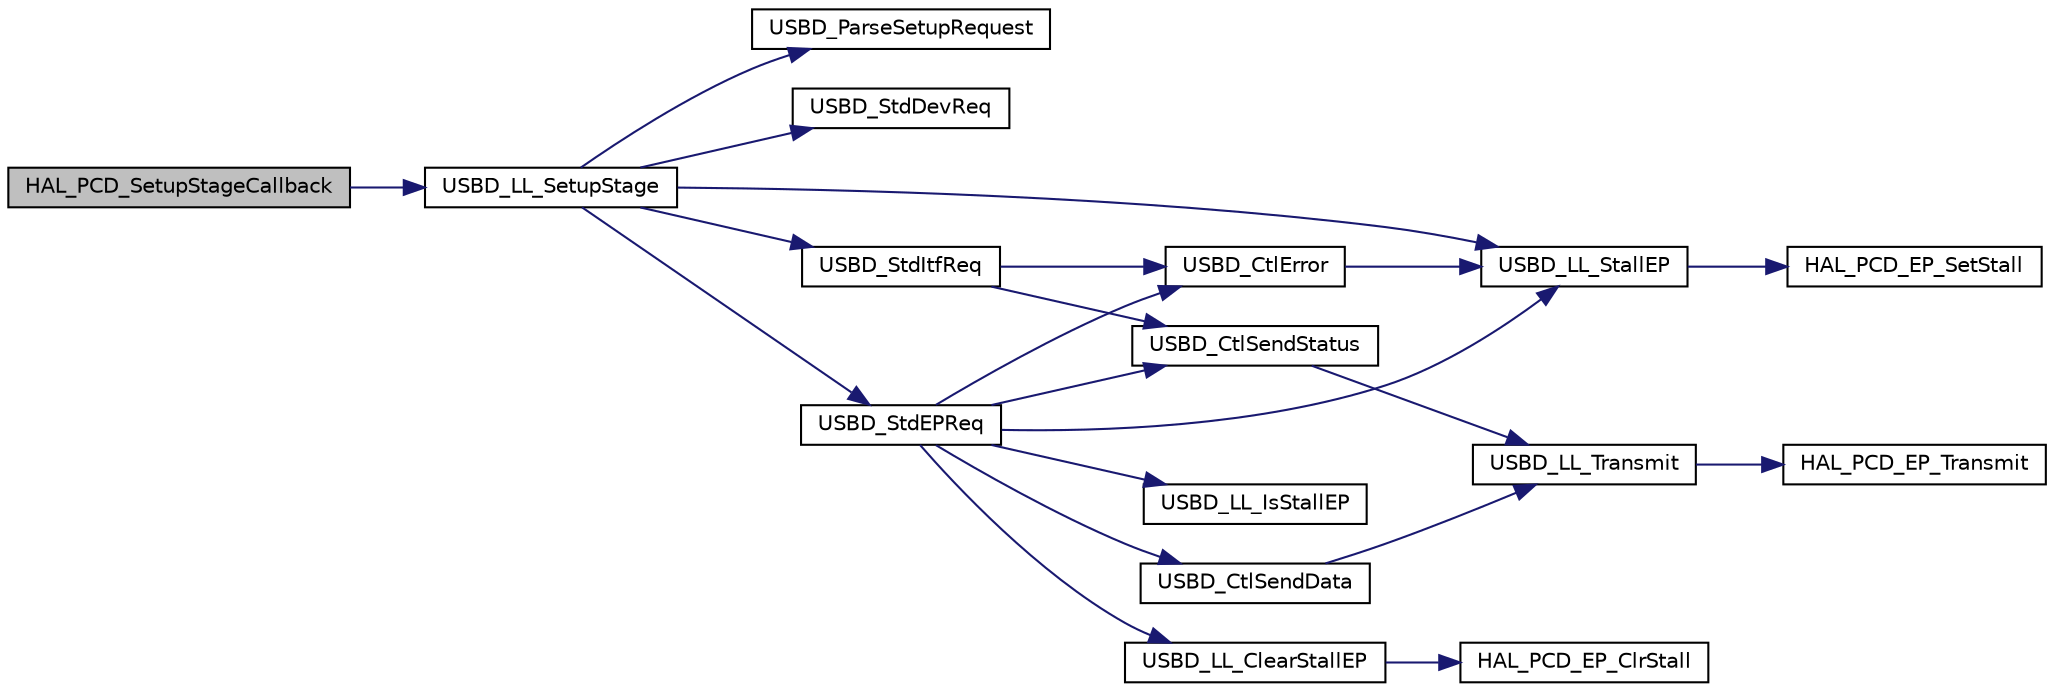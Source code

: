 digraph "HAL_PCD_SetupStageCallback"
{
  edge [fontname="Helvetica",fontsize="10",labelfontname="Helvetica",labelfontsize="10"];
  node [fontname="Helvetica",fontsize="10",shape=record];
  rankdir="LR";
  Node44 [label="HAL_PCD_SetupStageCallback",height=0.2,width=0.4,color="black", fillcolor="grey75", style="filled", fontcolor="black"];
  Node44 -> Node45 [color="midnightblue",fontsize="10",style="solid",fontname="Helvetica"];
  Node45 [label="USBD_LL_SetupStage",height=0.2,width=0.4,color="black", fillcolor="white", style="filled",URL="$group___u_s_b_d___c_o_r_e___exported___functions_prototype.html#gabdcdfefaffa1651c77a38d08eb3a82ce",tooltip="USBD_SetupStage Handle the setup stage. "];
  Node45 -> Node46 [color="midnightblue",fontsize="10",style="solid",fontname="Helvetica"];
  Node46 [label="USBD_ParseSetupRequest",height=0.2,width=0.4,color="black", fillcolor="white", style="filled",URL="$group___u_s_b_d___r_e_q___exported___functions_prototype.html#ga54a17c9993f3422dce6dce7e9d8614b9",tooltip="USBD_ParseSetupRequest Copy buffer into setup structure. "];
  Node45 -> Node47 [color="midnightblue",fontsize="10",style="solid",fontname="Helvetica"];
  Node47 [label="USBD_StdDevReq",height=0.2,width=0.4,color="black", fillcolor="white", style="filled",URL="$group___u_s_b_d___r_e_q___exported___functions_prototype.html#gac40d4171a55983d25bbbb7b8c3fce95e",tooltip="USBD_StdDevReq Handle standard usb device requests. "];
  Node45 -> Node48 [color="midnightblue",fontsize="10",style="solid",fontname="Helvetica"];
  Node48 [label="USBD_StdItfReq",height=0.2,width=0.4,color="black", fillcolor="white", style="filled",URL="$group___u_s_b_d___r_e_q___exported___functions_prototype.html#gac1c8cd8a59f1c99887f131a4299f31b1",tooltip="USBD_StdItfReq Handle standard usb interface requests. "];
  Node48 -> Node49 [color="midnightblue",fontsize="10",style="solid",fontname="Helvetica"];
  Node49 [label="USBD_CtlSendStatus",height=0.2,width=0.4,color="black", fillcolor="white", style="filled",URL="$group___u_s_b_d___i_o_r_e_q___exported___functions_prototype.html#ga19e53947fc912c43bcee2c7d7429e8ee",tooltip="USBD_CtlSendStatus send zero lzngth packet on the ctl pipe. "];
  Node49 -> Node50 [color="midnightblue",fontsize="10",style="solid",fontname="Helvetica"];
  Node50 [label="USBD_LL_Transmit",height=0.2,width=0.4,color="black", fillcolor="white", style="filled",URL="$group___u_s_b_d___c_o_r_e___exported___functions_prototype.html#gab87eb9f3d4d9f8956d2c6b77230f265c",tooltip="Transmits data over an endpoint. "];
  Node50 -> Node51 [color="midnightblue",fontsize="10",style="solid",fontname="Helvetica"];
  Node51 [label="HAL_PCD_EP_Transmit",height=0.2,width=0.4,color="black", fillcolor="white", style="filled",URL="$group___p_c_d___exported___functions___group3.html#ga116ada543442c8f7a1003c4d4c211618"];
  Node48 -> Node52 [color="midnightblue",fontsize="10",style="solid",fontname="Helvetica"];
  Node52 [label="USBD_CtlError",height=0.2,width=0.4,color="black", fillcolor="white", style="filled",URL="$group___u_s_b_d___r_e_q___private___functions.html#ga48795256b00d45158aa8036e843d300a",tooltip="USBD_CtlError Handle USB low level Error. "];
  Node52 -> Node53 [color="midnightblue",fontsize="10",style="solid",fontname="Helvetica"];
  Node53 [label="USBD_LL_StallEP",height=0.2,width=0.4,color="black", fillcolor="white", style="filled",URL="$group___u_s_b_d___c_o_r_e___exported___functions_prototype.html#gabc2b4a7c8307e04955b015fd32057ec7",tooltip="Sets a Stall condition on an endpoint of the Low Level Driver. "];
  Node53 -> Node54 [color="midnightblue",fontsize="10",style="solid",fontname="Helvetica"];
  Node54 [label="HAL_PCD_EP_SetStall",height=0.2,width=0.4,color="black", fillcolor="white", style="filled",URL="$group___p_c_d___exported___functions___group3.html#gaecee197a59aacc015742c62b74881b6f"];
  Node45 -> Node55 [color="midnightblue",fontsize="10",style="solid",fontname="Helvetica"];
  Node55 [label="USBD_StdEPReq",height=0.2,width=0.4,color="black", fillcolor="white", style="filled",URL="$group___u_s_b_d___r_e_q___exported___functions_prototype.html#ga46d1a0a4e23e1e8c80167dcdc59b2538",tooltip="USBD_StdEPReq Handle standard usb endpoint requests. "];
  Node55 -> Node53 [color="midnightblue",fontsize="10",style="solid",fontname="Helvetica"];
  Node55 -> Node49 [color="midnightblue",fontsize="10",style="solid",fontname="Helvetica"];
  Node55 -> Node52 [color="midnightblue",fontsize="10",style="solid",fontname="Helvetica"];
  Node55 -> Node56 [color="midnightblue",fontsize="10",style="solid",fontname="Helvetica"];
  Node56 [label="USBD_LL_ClearStallEP",height=0.2,width=0.4,color="black", fillcolor="white", style="filled",URL="$group___u_s_b_d___c_o_r_e___exported___functions_prototype.html#gad4fa6f2eeefe95d07148c6c53d111eae",tooltip="Clears a Stall condition on an endpoint of the Low Level Driver. "];
  Node56 -> Node57 [color="midnightblue",fontsize="10",style="solid",fontname="Helvetica"];
  Node57 [label="HAL_PCD_EP_ClrStall",height=0.2,width=0.4,color="black", fillcolor="white", style="filled",URL="$group___p_c_d___exported___functions___group3.html#ga56466fbd2aa05a80c924b18ddc2ac3ca"];
  Node55 -> Node58 [color="midnightblue",fontsize="10",style="solid",fontname="Helvetica"];
  Node58 [label="USBD_LL_IsStallEP",height=0.2,width=0.4,color="black", fillcolor="white", style="filled",URL="$group___u_s_b_d___c_o_r_e___exported___functions_prototype.html#ga2a0f10f93cc4246272b63661051a64b7",tooltip="Returns Stall condition. "];
  Node55 -> Node59 [color="midnightblue",fontsize="10",style="solid",fontname="Helvetica"];
  Node59 [label="USBD_CtlSendData",height=0.2,width=0.4,color="black", fillcolor="white", style="filled",URL="$group___u_s_b_d___i_o_r_e_q___exported___functions_prototype.html#ga5485330015d6e90ae4db3d4eda425913",tooltip="USBD_CtlSendData send data on the ctl pipe. "];
  Node59 -> Node50 [color="midnightblue",fontsize="10",style="solid",fontname="Helvetica"];
  Node45 -> Node53 [color="midnightblue",fontsize="10",style="solid",fontname="Helvetica"];
}
